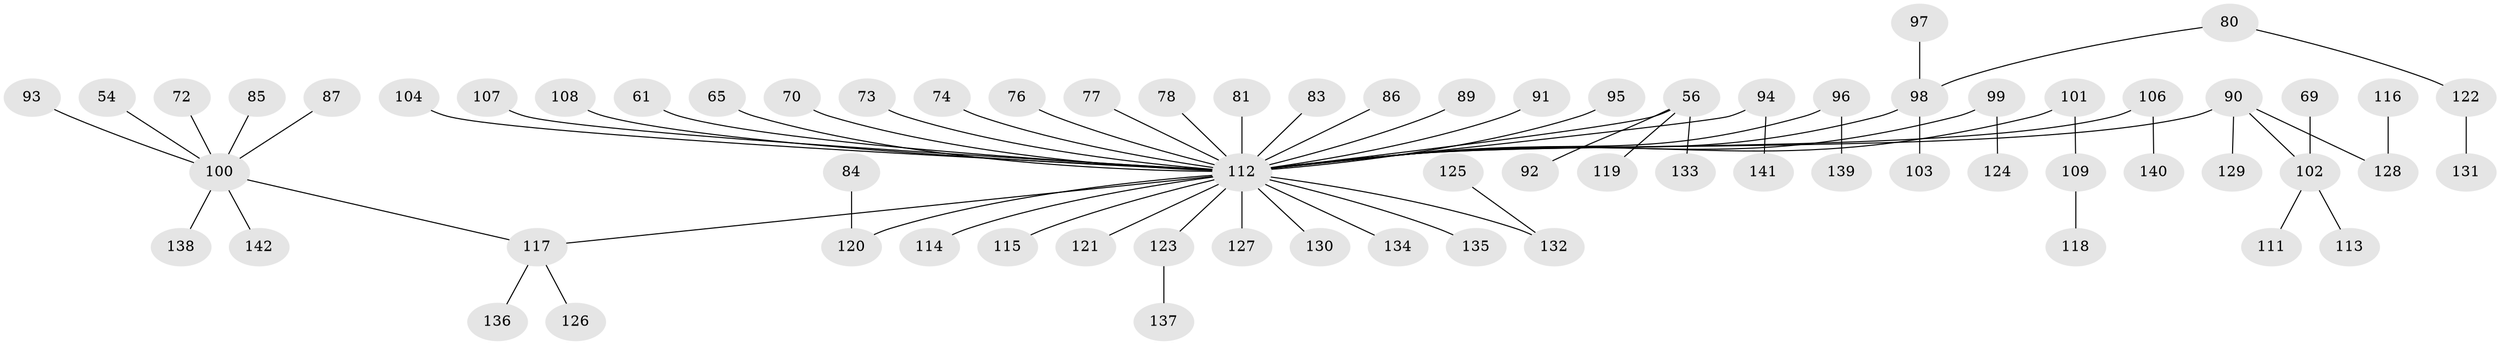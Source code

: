 // original degree distribution, {7: 0.014084507042253521, 4: 0.056338028169014086, 5: 0.035211267605633804, 6: 0.028169014084507043, 1: 0.528169014084507, 2: 0.22535211267605634, 3: 0.11267605633802817}
// Generated by graph-tools (version 1.1) at 2025/53/03/09/25 04:53:19]
// undirected, 71 vertices, 70 edges
graph export_dot {
graph [start="1"]
  node [color=gray90,style=filled];
  54;
  56;
  61;
  65;
  69;
  70;
  72;
  73;
  74;
  76;
  77;
  78;
  80 [super="+71"];
  81;
  83;
  84;
  85;
  86;
  87;
  89;
  90 [super="+6+24+36"];
  91;
  92;
  93;
  94;
  95;
  96;
  97 [super="+41"];
  98 [super="+3+19+21"];
  99;
  100 [super="+51+68"];
  101 [super="+26+79"];
  102 [super="+50+52"];
  103;
  104;
  106;
  107;
  108;
  109;
  111;
  112 [super="+1+2+42+8+13+20+105+9+55+16+28+62+17+33+18+37+43+63+44+35+32+48+45+58+59+30+53+67+46+75+60+38+47+82"];
  113;
  114;
  115;
  116;
  117 [super="+64"];
  118;
  119;
  120 [super="+31"];
  121;
  122;
  123;
  124;
  125;
  126;
  127;
  128 [super="+49"];
  129;
  130;
  131;
  132 [super="+110"];
  133;
  134;
  135;
  136;
  137;
  138;
  139;
  140;
  141;
  142;
  54 -- 100;
  56 -- 92;
  56 -- 119;
  56 -- 133;
  56 -- 112;
  61 -- 112;
  65 -- 112;
  69 -- 102;
  70 -- 112;
  72 -- 100;
  73 -- 112;
  74 -- 112;
  76 -- 112;
  77 -- 112;
  78 -- 112;
  80 -- 122;
  80 -- 98;
  81 -- 112;
  83 -- 112;
  84 -- 120;
  85 -- 100;
  86 -- 112;
  87 -- 100;
  89 -- 112;
  90 -- 129;
  90 -- 112;
  90 -- 128;
  90 -- 102;
  91 -- 112;
  93 -- 100;
  94 -- 141;
  94 -- 112;
  95 -- 112;
  96 -- 139;
  96 -- 112;
  97 -- 98;
  98 -- 103;
  98 -- 112;
  99 -- 124;
  99 -- 112;
  100 -- 138;
  100 -- 142;
  100 -- 117;
  101 -- 109;
  101 -- 112;
  102 -- 113;
  102 -- 111;
  104 -- 112;
  106 -- 140;
  106 -- 112;
  107 -- 112;
  108 -- 112;
  109 -- 118;
  112 -- 115;
  112 -- 130;
  112 -- 121;
  112 -- 123;
  112 -- 120;
  112 -- 135;
  112 -- 134;
  112 -- 114;
  112 -- 132;
  112 -- 117;
  112 -- 127;
  116 -- 128;
  117 -- 136;
  117 -- 126;
  122 -- 131;
  123 -- 137;
  125 -- 132;
}
